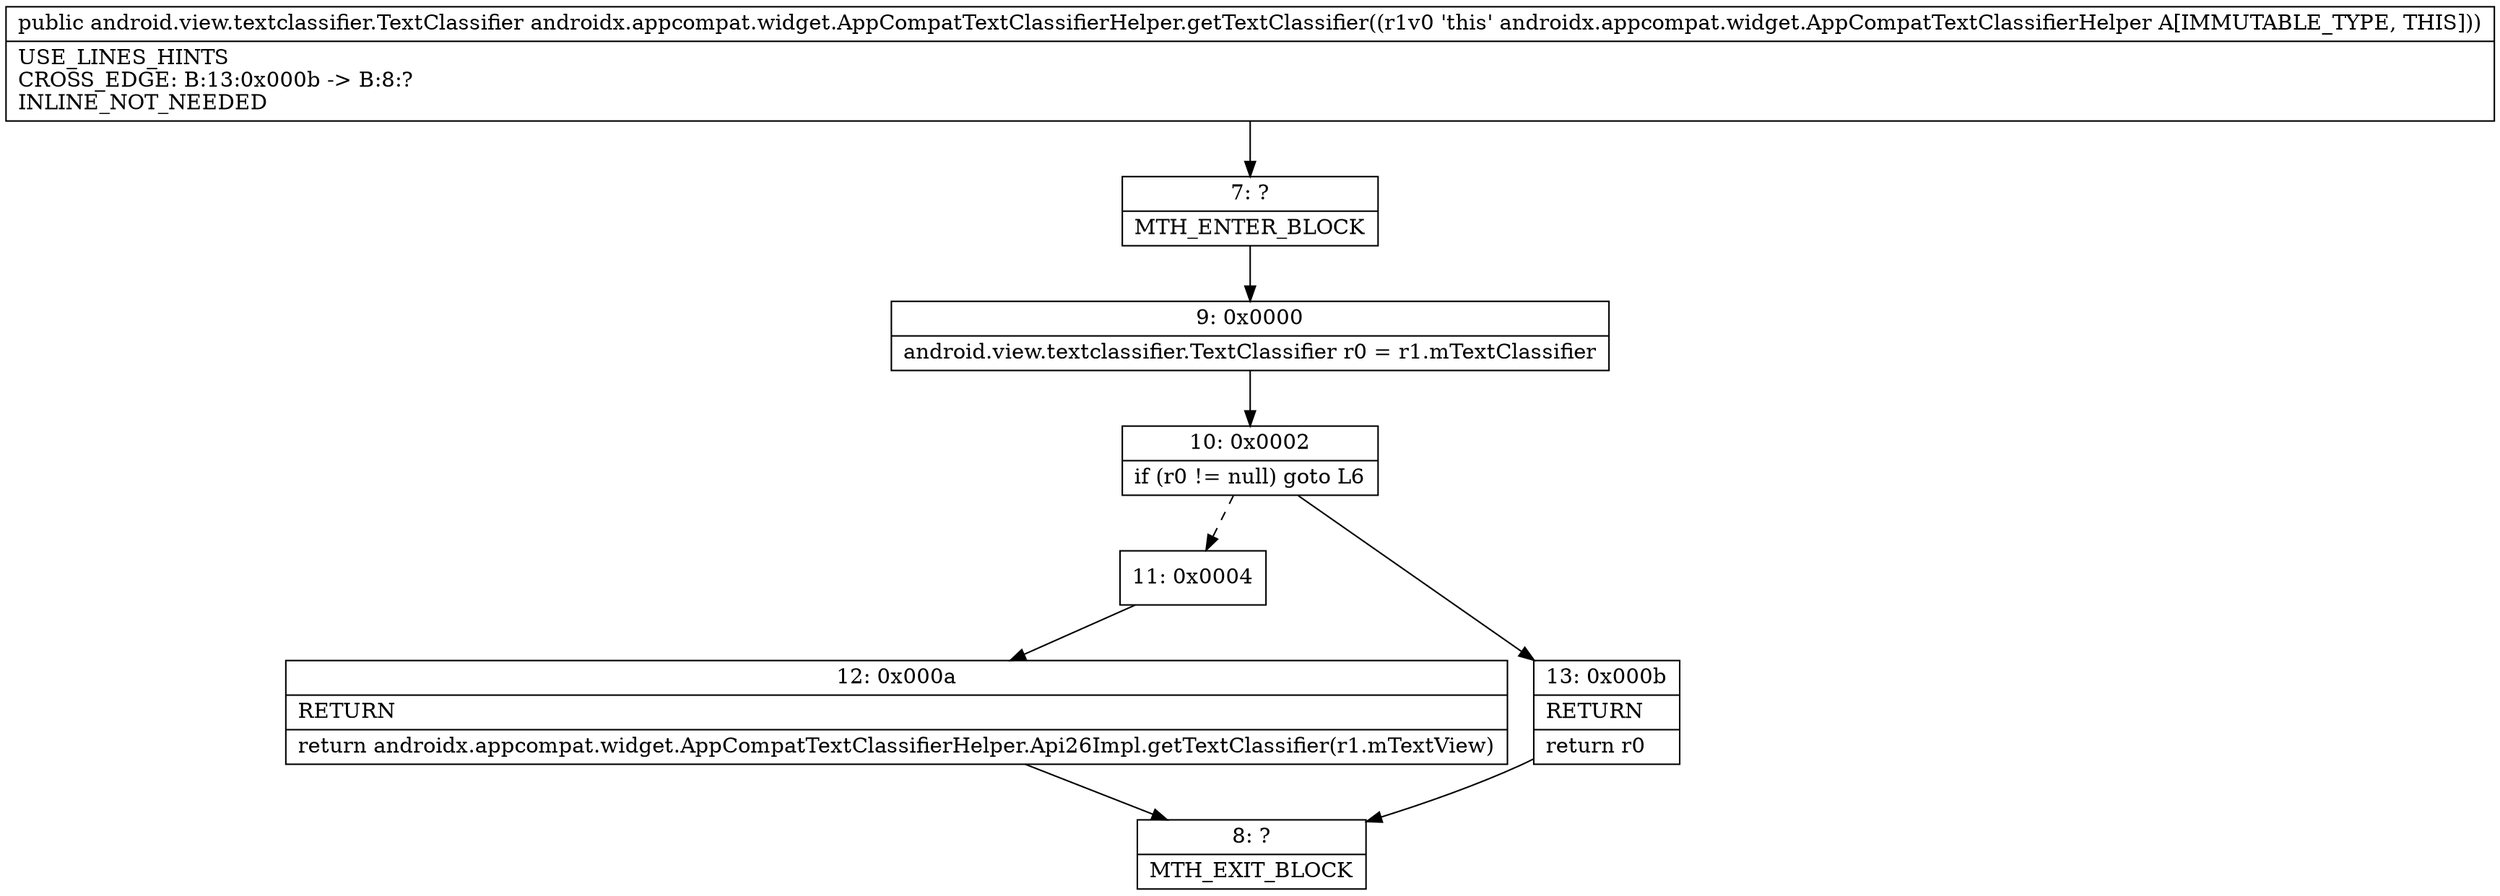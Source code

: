 digraph "CFG forandroidx.appcompat.widget.AppCompatTextClassifierHelper.getTextClassifier()Landroid\/view\/textclassifier\/TextClassifier;" {
Node_7 [shape=record,label="{7\:\ ?|MTH_ENTER_BLOCK\l}"];
Node_9 [shape=record,label="{9\:\ 0x0000|android.view.textclassifier.TextClassifier r0 = r1.mTextClassifier\l}"];
Node_10 [shape=record,label="{10\:\ 0x0002|if (r0 != null) goto L6\l}"];
Node_11 [shape=record,label="{11\:\ 0x0004}"];
Node_12 [shape=record,label="{12\:\ 0x000a|RETURN\l|return androidx.appcompat.widget.AppCompatTextClassifierHelper.Api26Impl.getTextClassifier(r1.mTextView)\l}"];
Node_8 [shape=record,label="{8\:\ ?|MTH_EXIT_BLOCK\l}"];
Node_13 [shape=record,label="{13\:\ 0x000b|RETURN\l|return r0\l}"];
MethodNode[shape=record,label="{public android.view.textclassifier.TextClassifier androidx.appcompat.widget.AppCompatTextClassifierHelper.getTextClassifier((r1v0 'this' androidx.appcompat.widget.AppCompatTextClassifierHelper A[IMMUTABLE_TYPE, THIS]))  | USE_LINES_HINTS\lCROSS_EDGE: B:13:0x000b \-\> B:8:?\lINLINE_NOT_NEEDED\l}"];
MethodNode -> Node_7;Node_7 -> Node_9;
Node_9 -> Node_10;
Node_10 -> Node_11[style=dashed];
Node_10 -> Node_13;
Node_11 -> Node_12;
Node_12 -> Node_8;
Node_13 -> Node_8;
}

